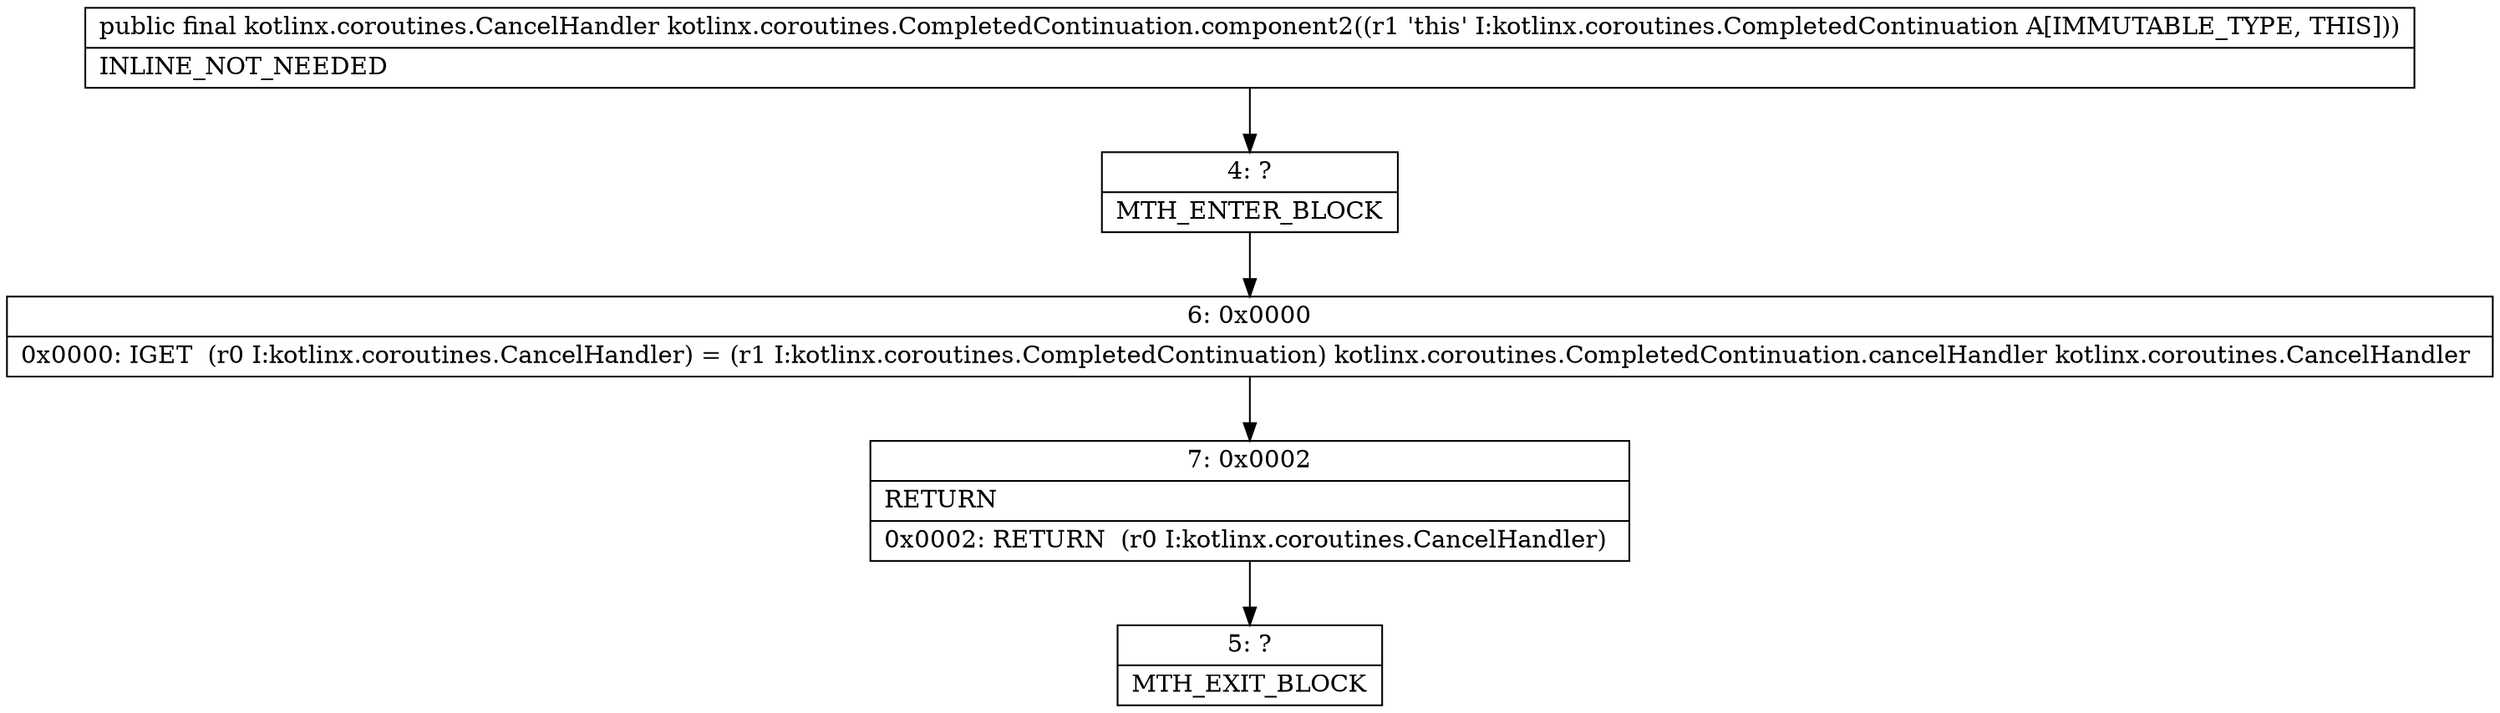 digraph "CFG forkotlinx.coroutines.CompletedContinuation.component2()Lkotlinx\/coroutines\/CancelHandler;" {
Node_4 [shape=record,label="{4\:\ ?|MTH_ENTER_BLOCK\l}"];
Node_6 [shape=record,label="{6\:\ 0x0000|0x0000: IGET  (r0 I:kotlinx.coroutines.CancelHandler) = (r1 I:kotlinx.coroutines.CompletedContinuation) kotlinx.coroutines.CompletedContinuation.cancelHandler kotlinx.coroutines.CancelHandler \l}"];
Node_7 [shape=record,label="{7\:\ 0x0002|RETURN\l|0x0002: RETURN  (r0 I:kotlinx.coroutines.CancelHandler) \l}"];
Node_5 [shape=record,label="{5\:\ ?|MTH_EXIT_BLOCK\l}"];
MethodNode[shape=record,label="{public final kotlinx.coroutines.CancelHandler kotlinx.coroutines.CompletedContinuation.component2((r1 'this' I:kotlinx.coroutines.CompletedContinuation A[IMMUTABLE_TYPE, THIS]))  | INLINE_NOT_NEEDED\l}"];
MethodNode -> Node_4;Node_4 -> Node_6;
Node_6 -> Node_7;
Node_7 -> Node_5;
}

